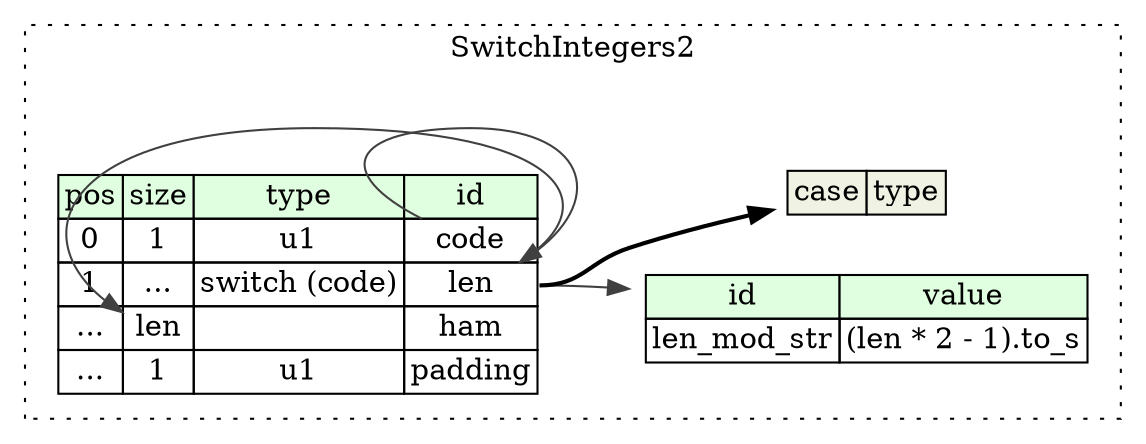 digraph {
	rankdir=LR;
	node [shape=plaintext];
	subgraph cluster__switch_integers2 {
		label="SwitchIntegers2";
		graph[style=dotted];

		switch_integers2__seq [label=<<TABLE BORDER="0" CELLBORDER="1" CELLSPACING="0">
			<TR><TD BGCOLOR="#E0FFE0">pos</TD><TD BGCOLOR="#E0FFE0">size</TD><TD BGCOLOR="#E0FFE0">type</TD><TD BGCOLOR="#E0FFE0">id</TD></TR>
			<TR><TD PORT="code_pos">0</TD><TD PORT="code_size">1</TD><TD>u1</TD><TD PORT="code_type">code</TD></TR>
			<TR><TD PORT="len_pos">1</TD><TD PORT="len_size">...</TD><TD>switch (code)</TD><TD PORT="len_type">len</TD></TR>
			<TR><TD PORT="ham_pos">...</TD><TD PORT="ham_size">len</TD><TD></TD><TD PORT="ham_type">ham</TD></TR>
			<TR><TD PORT="padding_pos">...</TD><TD PORT="padding_size">1</TD><TD>u1</TD><TD PORT="padding_type">padding</TD></TR>
		</TABLE>>];
		switch_integers2__inst__len_mod_str [label=<<TABLE BORDER="0" CELLBORDER="1" CELLSPACING="0">
			<TR><TD BGCOLOR="#E0FFE0">id</TD><TD BGCOLOR="#E0FFE0">value</TD></TR>
			<TR><TD>len_mod_str</TD><TD>(len * 2 - 1).to_s</TD></TR>
		</TABLE>>];
switch_integers2__seq_len_switch [label=<<TABLE BORDER="0" CELLBORDER="1" CELLSPACING="0">
	<TR><TD BGCOLOR="#F0F2E4">case</TD><TD BGCOLOR="#F0F2E4">type</TD></TR>
</TABLE>>];
	}
	switch_integers2__seq:len_type -> switch_integers2__seq_len_switch [style=bold];
	switch_integers2__seq:code_type -> switch_integers2__seq:len_type [color="#404040"];
	switch_integers2__seq:len_type -> switch_integers2__seq:ham_size [color="#404040"];
	switch_integers2__seq:len_type -> switch_integers2__inst__len_mod_str [color="#404040"];
}
